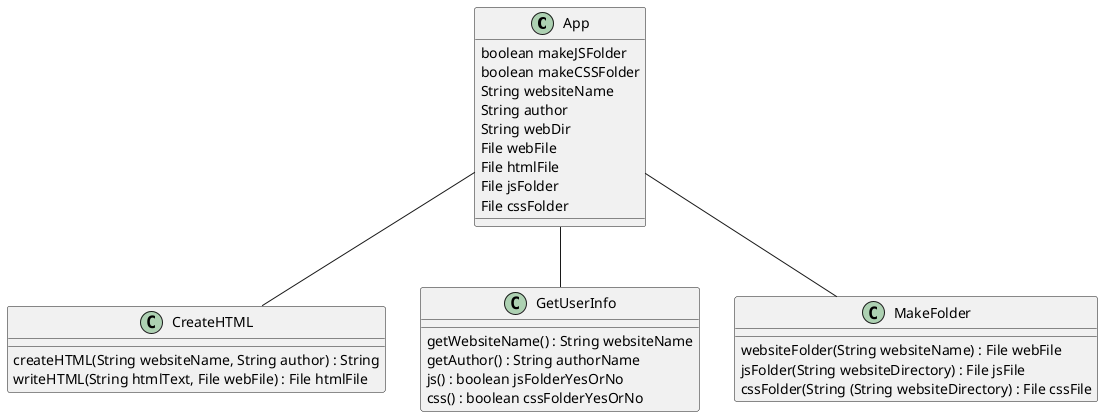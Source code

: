 @startuml

Class App {
boolean makeJSFolder
boolean makeCSSFolder
String websiteName
String author
String webDir
File webFile
File htmlFile
File jsFolder
File cssFolder
}

Class CreateHTML {
createHTML(String websiteName, String author) : String
writeHTML(String htmlText, File webFile) : File htmlFile
}

Class GetUserInfo {
getWebsiteName() : String websiteName
getAuthor() : String authorName
js() : boolean jsFolderYesOrNo
css() : boolean cssFolderYesOrNo
}

Class MakeFolder {
websiteFolder(String websiteName) : File webFile
jsFolder(String websiteDirectory) : File jsFile
cssFolder(String (String websiteDirectory) : File cssFile
}

App -- CreateHTML
App -- MakeFolder
App -- GetUserInfo

@enduml